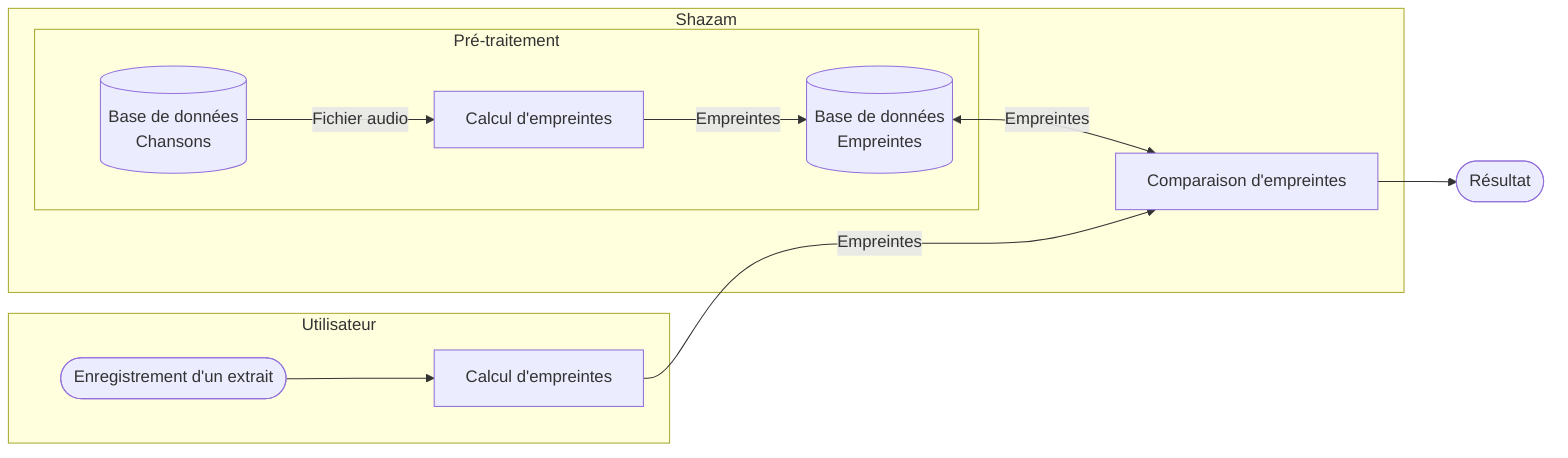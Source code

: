 flowchart LR
    subgraph Shazam
        subgraph Pré-traitement
        direction LR
        id1[(Base de données \n Chansons)]
        -- Fichier audio -->
        id2[Calcul d'empreintes]
        --Empreintes-->
        id3[(Base de données \n Empreintes)]
        end
        id3<--Empreintes-->id4
        id4[Comparaison d'empreintes]
    end

    subgraph Utilisateur
        direction LR
        id5([Enregistrement d'un extrait])
        -->
        id6[Calcul d'empreintes]
        --Empreintes--->
        id4
    end

    id4 --> id7([Résultat])